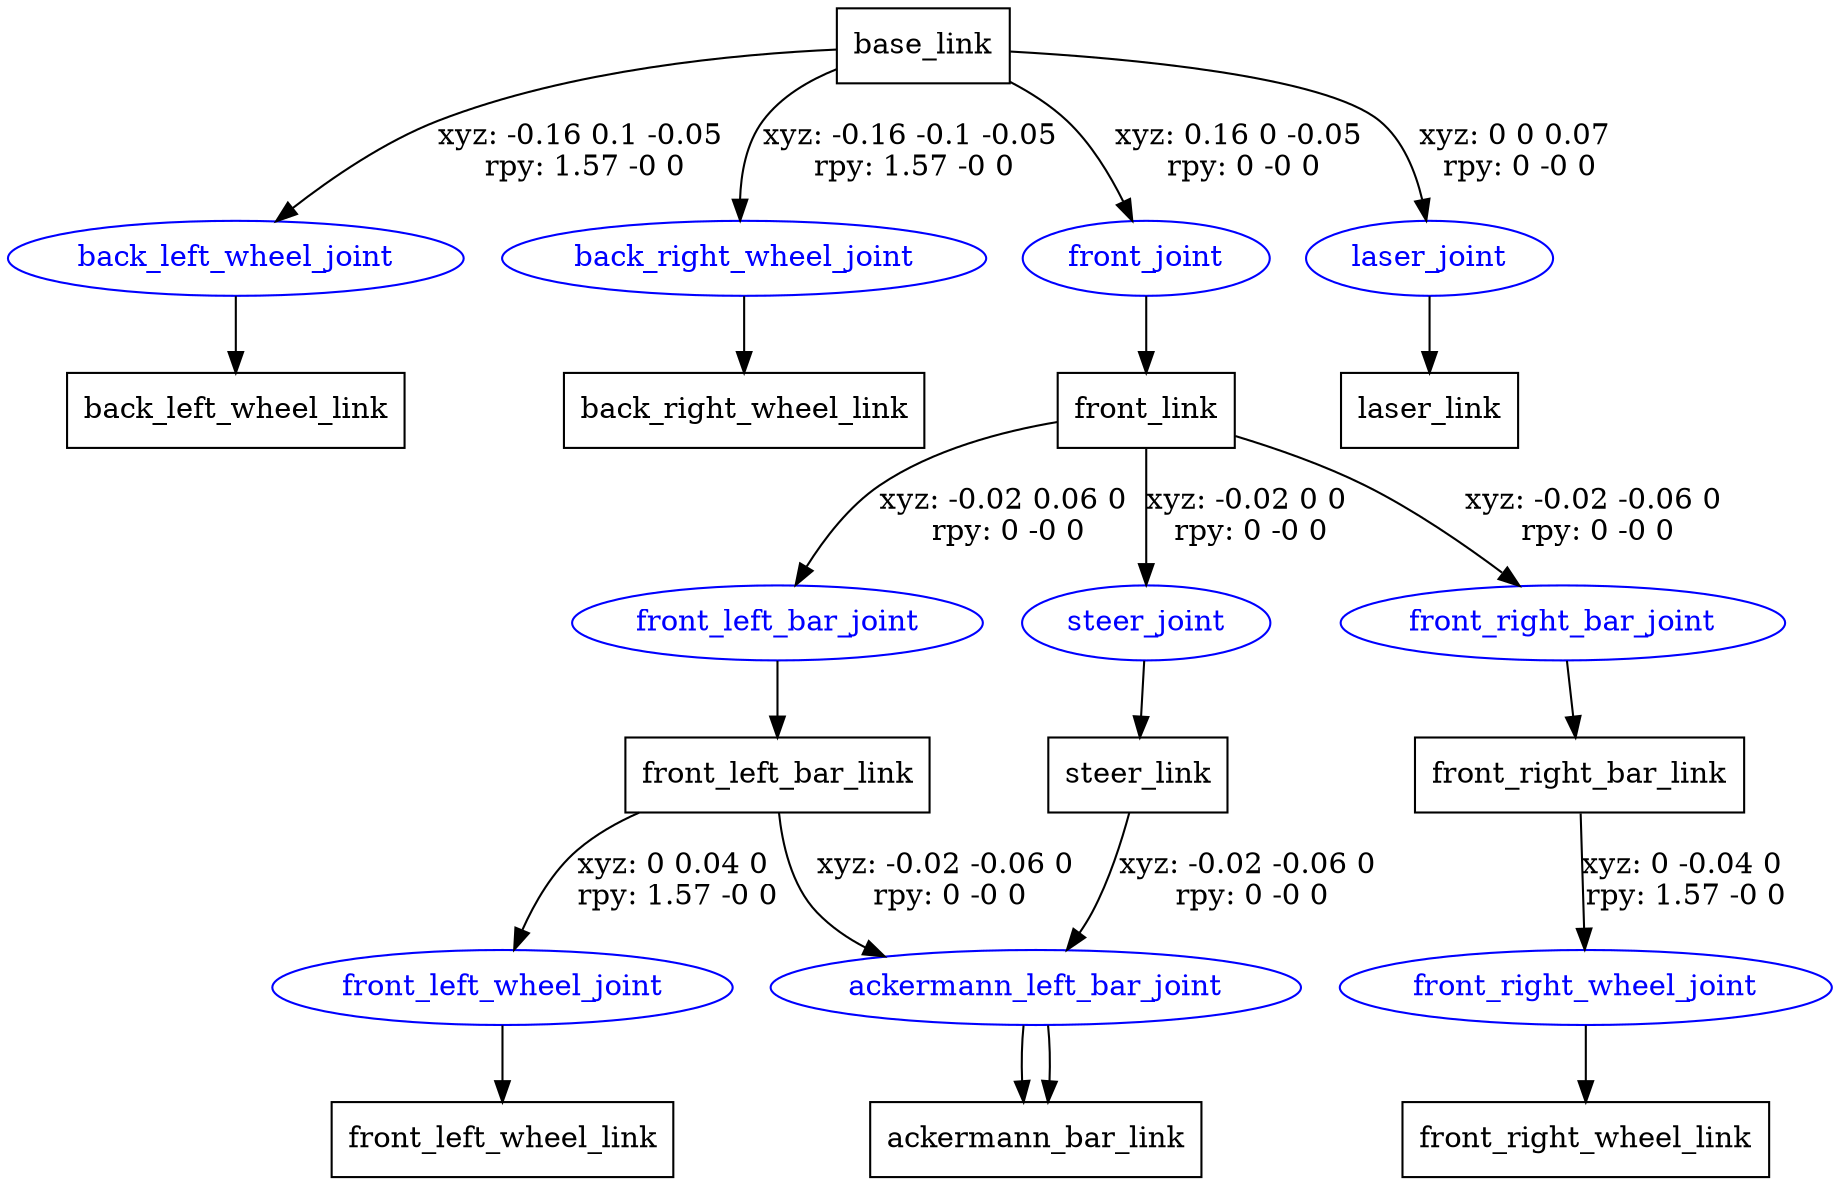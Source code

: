 digraph G {
node [shape=box];
"base_link" [label="base_link"];
"back_left_wheel_link" [label="back_left_wheel_link"];
"back_right_wheel_link" [label="back_right_wheel_link"];
"front_link" [label="front_link"];
"front_left_bar_link" [label="front_left_bar_link"];
"ackermann_bar_link" [label="ackermann_bar_link"];
"front_left_wheel_link" [label="front_left_wheel_link"];
"front_right_bar_link" [label="front_right_bar_link"];
"front_right_wheel_link" [label="front_right_wheel_link"];
"steer_link" [label="steer_link"];
"ackermann_bar_link" [label="ackermann_bar_link"];
"laser_link" [label="laser_link"];
node [shape=ellipse, color=blue, fontcolor=blue];
"base_link" -> "back_left_wheel_joint" [label="xyz: -0.16 0.1 -0.05 \nrpy: 1.57 -0 0"]
"back_left_wheel_joint" -> "back_left_wheel_link"
"base_link" -> "back_right_wheel_joint" [label="xyz: -0.16 -0.1 -0.05 \nrpy: 1.57 -0 0"]
"back_right_wheel_joint" -> "back_right_wheel_link"
"base_link" -> "front_joint" [label="xyz: 0.16 0 -0.05 \nrpy: 0 -0 0"]
"front_joint" -> "front_link"
"front_link" -> "front_left_bar_joint" [label="xyz: -0.02 0.06 0 \nrpy: 0 -0 0"]
"front_left_bar_joint" -> "front_left_bar_link"
"front_left_bar_link" -> "ackermann_left_bar_joint" [label="xyz: -0.02 -0.06 0 \nrpy: 0 -0 0"]
"ackermann_left_bar_joint" -> "ackermann_bar_link"
"front_left_bar_link" -> "front_left_wheel_joint" [label="xyz: 0 0.04 0 \nrpy: 1.57 -0 0"]
"front_left_wheel_joint" -> "front_left_wheel_link"
"front_link" -> "front_right_bar_joint" [label="xyz: -0.02 -0.06 0 \nrpy: 0 -0 0"]
"front_right_bar_joint" -> "front_right_bar_link"
"front_right_bar_link" -> "front_right_wheel_joint" [label="xyz: 0 -0.04 0 \nrpy: 1.57 -0 0"]
"front_right_wheel_joint" -> "front_right_wheel_link"
"front_link" -> "steer_joint" [label="xyz: -0.02 0 0 \nrpy: 0 -0 0"]
"steer_joint" -> "steer_link"
"steer_link" -> "ackermann_left_bar_joint" [label="xyz: -0.02 -0.06 0 \nrpy: 0 -0 0"]
"ackermann_left_bar_joint" -> "ackermann_bar_link"
"base_link" -> "laser_joint" [label="xyz: 0 0 0.07 \nrpy: 0 -0 0"]
"laser_joint" -> "laser_link"
}
